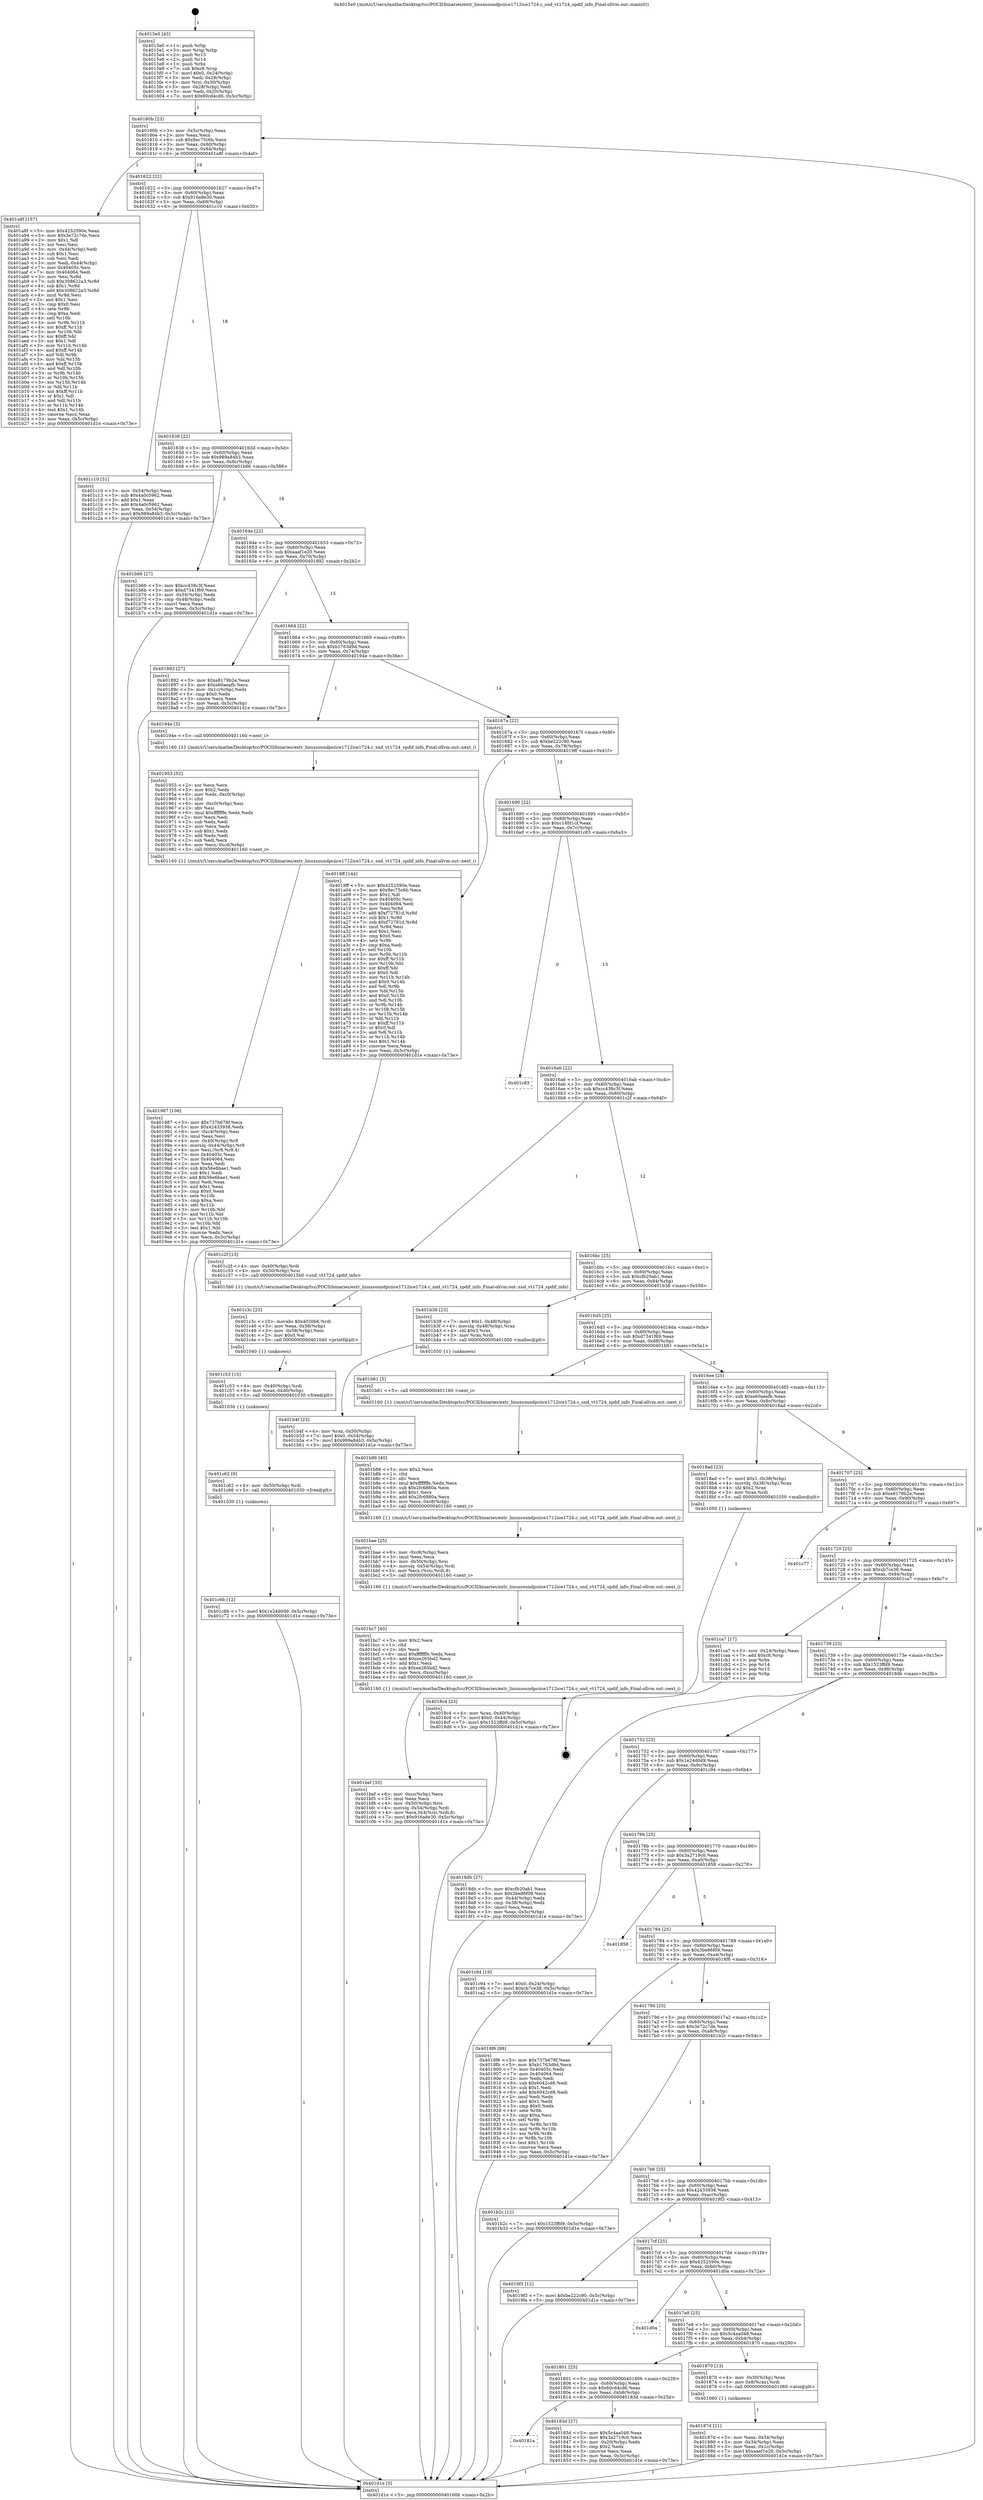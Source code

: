 digraph "0x4015e0" {
  label = "0x4015e0 (/mnt/c/Users/mathe/Desktop/tcc/POCII/binaries/extr_linuxsoundpciice1712ice1724.c_snd_vt1724_spdif_info_Final-ollvm.out::main(0))"
  labelloc = "t"
  node[shape=record]

  Entry [label="",width=0.3,height=0.3,shape=circle,fillcolor=black,style=filled]
  "0x40160b" [label="{
     0x40160b [23]\l
     | [instrs]\l
     &nbsp;&nbsp;0x40160b \<+3\>: mov -0x5c(%rbp),%eax\l
     &nbsp;&nbsp;0x40160e \<+2\>: mov %eax,%ecx\l
     &nbsp;&nbsp;0x401610 \<+6\>: sub $0x8ec75c6b,%ecx\l
     &nbsp;&nbsp;0x401616 \<+3\>: mov %eax,-0x60(%rbp)\l
     &nbsp;&nbsp;0x401619 \<+3\>: mov %ecx,-0x64(%rbp)\l
     &nbsp;&nbsp;0x40161c \<+6\>: je 0000000000401a8f \<main+0x4af\>\l
  }"]
  "0x401a8f" [label="{
     0x401a8f [157]\l
     | [instrs]\l
     &nbsp;&nbsp;0x401a8f \<+5\>: mov $0x4252590e,%eax\l
     &nbsp;&nbsp;0x401a94 \<+5\>: mov $0x3e72c7de,%ecx\l
     &nbsp;&nbsp;0x401a99 \<+2\>: mov $0x1,%dl\l
     &nbsp;&nbsp;0x401a9b \<+2\>: xor %esi,%esi\l
     &nbsp;&nbsp;0x401a9d \<+3\>: mov -0x44(%rbp),%edi\l
     &nbsp;&nbsp;0x401aa0 \<+3\>: sub $0x1,%esi\l
     &nbsp;&nbsp;0x401aa3 \<+2\>: sub %esi,%edi\l
     &nbsp;&nbsp;0x401aa5 \<+3\>: mov %edi,-0x44(%rbp)\l
     &nbsp;&nbsp;0x401aa8 \<+7\>: mov 0x40405c,%esi\l
     &nbsp;&nbsp;0x401aaf \<+7\>: mov 0x404064,%edi\l
     &nbsp;&nbsp;0x401ab6 \<+3\>: mov %esi,%r8d\l
     &nbsp;&nbsp;0x401ab9 \<+7\>: sub $0x308622a3,%r8d\l
     &nbsp;&nbsp;0x401ac0 \<+4\>: sub $0x1,%r8d\l
     &nbsp;&nbsp;0x401ac4 \<+7\>: add $0x308622a3,%r8d\l
     &nbsp;&nbsp;0x401acb \<+4\>: imul %r8d,%esi\l
     &nbsp;&nbsp;0x401acf \<+3\>: and $0x1,%esi\l
     &nbsp;&nbsp;0x401ad2 \<+3\>: cmp $0x0,%esi\l
     &nbsp;&nbsp;0x401ad5 \<+4\>: sete %r9b\l
     &nbsp;&nbsp;0x401ad9 \<+3\>: cmp $0xa,%edi\l
     &nbsp;&nbsp;0x401adc \<+4\>: setl %r10b\l
     &nbsp;&nbsp;0x401ae0 \<+3\>: mov %r9b,%r11b\l
     &nbsp;&nbsp;0x401ae3 \<+4\>: xor $0xff,%r11b\l
     &nbsp;&nbsp;0x401ae7 \<+3\>: mov %r10b,%bl\l
     &nbsp;&nbsp;0x401aea \<+3\>: xor $0xff,%bl\l
     &nbsp;&nbsp;0x401aed \<+3\>: xor $0x1,%dl\l
     &nbsp;&nbsp;0x401af0 \<+3\>: mov %r11b,%r14b\l
     &nbsp;&nbsp;0x401af3 \<+4\>: and $0xff,%r14b\l
     &nbsp;&nbsp;0x401af7 \<+3\>: and %dl,%r9b\l
     &nbsp;&nbsp;0x401afa \<+3\>: mov %bl,%r15b\l
     &nbsp;&nbsp;0x401afd \<+4\>: and $0xff,%r15b\l
     &nbsp;&nbsp;0x401b01 \<+3\>: and %dl,%r10b\l
     &nbsp;&nbsp;0x401b04 \<+3\>: or %r9b,%r14b\l
     &nbsp;&nbsp;0x401b07 \<+3\>: or %r10b,%r15b\l
     &nbsp;&nbsp;0x401b0a \<+3\>: xor %r15b,%r14b\l
     &nbsp;&nbsp;0x401b0d \<+3\>: or %bl,%r11b\l
     &nbsp;&nbsp;0x401b10 \<+4\>: xor $0xff,%r11b\l
     &nbsp;&nbsp;0x401b14 \<+3\>: or $0x1,%dl\l
     &nbsp;&nbsp;0x401b17 \<+3\>: and %dl,%r11b\l
     &nbsp;&nbsp;0x401b1a \<+3\>: or %r11b,%r14b\l
     &nbsp;&nbsp;0x401b1d \<+4\>: test $0x1,%r14b\l
     &nbsp;&nbsp;0x401b21 \<+3\>: cmovne %ecx,%eax\l
     &nbsp;&nbsp;0x401b24 \<+3\>: mov %eax,-0x5c(%rbp)\l
     &nbsp;&nbsp;0x401b27 \<+5\>: jmp 0000000000401d1e \<main+0x73e\>\l
  }"]
  "0x401622" [label="{
     0x401622 [22]\l
     | [instrs]\l
     &nbsp;&nbsp;0x401622 \<+5\>: jmp 0000000000401627 \<main+0x47\>\l
     &nbsp;&nbsp;0x401627 \<+3\>: mov -0x60(%rbp),%eax\l
     &nbsp;&nbsp;0x40162a \<+5\>: sub $0x916a8e30,%eax\l
     &nbsp;&nbsp;0x40162f \<+3\>: mov %eax,-0x68(%rbp)\l
     &nbsp;&nbsp;0x401632 \<+6\>: je 0000000000401c10 \<main+0x630\>\l
  }"]
  Exit [label="",width=0.3,height=0.3,shape=circle,fillcolor=black,style=filled,peripheries=2]
  "0x401c10" [label="{
     0x401c10 [31]\l
     | [instrs]\l
     &nbsp;&nbsp;0x401c10 \<+3\>: mov -0x54(%rbp),%eax\l
     &nbsp;&nbsp;0x401c13 \<+5\>: sub $0x4a0c5962,%eax\l
     &nbsp;&nbsp;0x401c18 \<+3\>: add $0x1,%eax\l
     &nbsp;&nbsp;0x401c1b \<+5\>: add $0x4a0c5962,%eax\l
     &nbsp;&nbsp;0x401c20 \<+3\>: mov %eax,-0x54(%rbp)\l
     &nbsp;&nbsp;0x401c23 \<+7\>: movl $0x989a84b3,-0x5c(%rbp)\l
     &nbsp;&nbsp;0x401c2a \<+5\>: jmp 0000000000401d1e \<main+0x73e\>\l
  }"]
  "0x401638" [label="{
     0x401638 [22]\l
     | [instrs]\l
     &nbsp;&nbsp;0x401638 \<+5\>: jmp 000000000040163d \<main+0x5d\>\l
     &nbsp;&nbsp;0x40163d \<+3\>: mov -0x60(%rbp),%eax\l
     &nbsp;&nbsp;0x401640 \<+5\>: sub $0x989a84b3,%eax\l
     &nbsp;&nbsp;0x401645 \<+3\>: mov %eax,-0x6c(%rbp)\l
     &nbsp;&nbsp;0x401648 \<+6\>: je 0000000000401b66 \<main+0x586\>\l
  }"]
  "0x401c6b" [label="{
     0x401c6b [12]\l
     | [instrs]\l
     &nbsp;&nbsp;0x401c6b \<+7\>: movl $0x1e24d0d9,-0x5c(%rbp)\l
     &nbsp;&nbsp;0x401c72 \<+5\>: jmp 0000000000401d1e \<main+0x73e\>\l
  }"]
  "0x401b66" [label="{
     0x401b66 [27]\l
     | [instrs]\l
     &nbsp;&nbsp;0x401b66 \<+5\>: mov $0xcc438c3f,%eax\l
     &nbsp;&nbsp;0x401b6b \<+5\>: mov $0xd7341f69,%ecx\l
     &nbsp;&nbsp;0x401b70 \<+3\>: mov -0x54(%rbp),%edx\l
     &nbsp;&nbsp;0x401b73 \<+3\>: cmp -0x48(%rbp),%edx\l
     &nbsp;&nbsp;0x401b76 \<+3\>: cmovl %ecx,%eax\l
     &nbsp;&nbsp;0x401b79 \<+3\>: mov %eax,-0x5c(%rbp)\l
     &nbsp;&nbsp;0x401b7c \<+5\>: jmp 0000000000401d1e \<main+0x73e\>\l
  }"]
  "0x40164e" [label="{
     0x40164e [22]\l
     | [instrs]\l
     &nbsp;&nbsp;0x40164e \<+5\>: jmp 0000000000401653 \<main+0x73\>\l
     &nbsp;&nbsp;0x401653 \<+3\>: mov -0x60(%rbp),%eax\l
     &nbsp;&nbsp;0x401656 \<+5\>: sub $0xaaaf1e20,%eax\l
     &nbsp;&nbsp;0x40165b \<+3\>: mov %eax,-0x70(%rbp)\l
     &nbsp;&nbsp;0x40165e \<+6\>: je 0000000000401892 \<main+0x2b2\>\l
  }"]
  "0x401c62" [label="{
     0x401c62 [9]\l
     | [instrs]\l
     &nbsp;&nbsp;0x401c62 \<+4\>: mov -0x50(%rbp),%rdi\l
     &nbsp;&nbsp;0x401c66 \<+5\>: call 0000000000401030 \<free@plt\>\l
     | [calls]\l
     &nbsp;&nbsp;0x401030 \{1\} (unknown)\l
  }"]
  "0x401892" [label="{
     0x401892 [27]\l
     | [instrs]\l
     &nbsp;&nbsp;0x401892 \<+5\>: mov $0xe8179b2e,%eax\l
     &nbsp;&nbsp;0x401897 \<+5\>: mov $0xe60aeafb,%ecx\l
     &nbsp;&nbsp;0x40189c \<+3\>: mov -0x1c(%rbp),%edx\l
     &nbsp;&nbsp;0x40189f \<+3\>: cmp $0x0,%edx\l
     &nbsp;&nbsp;0x4018a2 \<+3\>: cmove %ecx,%eax\l
     &nbsp;&nbsp;0x4018a5 \<+3\>: mov %eax,-0x5c(%rbp)\l
     &nbsp;&nbsp;0x4018a8 \<+5\>: jmp 0000000000401d1e \<main+0x73e\>\l
  }"]
  "0x401664" [label="{
     0x401664 [22]\l
     | [instrs]\l
     &nbsp;&nbsp;0x401664 \<+5\>: jmp 0000000000401669 \<main+0x89\>\l
     &nbsp;&nbsp;0x401669 \<+3\>: mov -0x60(%rbp),%eax\l
     &nbsp;&nbsp;0x40166c \<+5\>: sub $0xb1763d9d,%eax\l
     &nbsp;&nbsp;0x401671 \<+3\>: mov %eax,-0x74(%rbp)\l
     &nbsp;&nbsp;0x401674 \<+6\>: je 000000000040194e \<main+0x36e\>\l
  }"]
  "0x401c53" [label="{
     0x401c53 [15]\l
     | [instrs]\l
     &nbsp;&nbsp;0x401c53 \<+4\>: mov -0x40(%rbp),%rdi\l
     &nbsp;&nbsp;0x401c57 \<+6\>: mov %eax,-0xd0(%rbp)\l
     &nbsp;&nbsp;0x401c5d \<+5\>: call 0000000000401030 \<free@plt\>\l
     | [calls]\l
     &nbsp;&nbsp;0x401030 \{1\} (unknown)\l
  }"]
  "0x40194e" [label="{
     0x40194e [5]\l
     | [instrs]\l
     &nbsp;&nbsp;0x40194e \<+5\>: call 0000000000401160 \<next_i\>\l
     | [calls]\l
     &nbsp;&nbsp;0x401160 \{1\} (/mnt/c/Users/mathe/Desktop/tcc/POCII/binaries/extr_linuxsoundpciice1712ice1724.c_snd_vt1724_spdif_info_Final-ollvm.out::next_i)\l
  }"]
  "0x40167a" [label="{
     0x40167a [22]\l
     | [instrs]\l
     &nbsp;&nbsp;0x40167a \<+5\>: jmp 000000000040167f \<main+0x9f\>\l
     &nbsp;&nbsp;0x40167f \<+3\>: mov -0x60(%rbp),%eax\l
     &nbsp;&nbsp;0x401682 \<+5\>: sub $0xbe222c90,%eax\l
     &nbsp;&nbsp;0x401687 \<+3\>: mov %eax,-0x78(%rbp)\l
     &nbsp;&nbsp;0x40168a \<+6\>: je 00000000004019ff \<main+0x41f\>\l
  }"]
  "0x401c3c" [label="{
     0x401c3c [23]\l
     | [instrs]\l
     &nbsp;&nbsp;0x401c3c \<+10\>: movabs $0x4020b6,%rdi\l
     &nbsp;&nbsp;0x401c46 \<+3\>: mov %eax,-0x58(%rbp)\l
     &nbsp;&nbsp;0x401c49 \<+3\>: mov -0x58(%rbp),%esi\l
     &nbsp;&nbsp;0x401c4c \<+2\>: mov $0x0,%al\l
     &nbsp;&nbsp;0x401c4e \<+5\>: call 0000000000401040 \<printf@plt\>\l
     | [calls]\l
     &nbsp;&nbsp;0x401040 \{1\} (unknown)\l
  }"]
  "0x4019ff" [label="{
     0x4019ff [144]\l
     | [instrs]\l
     &nbsp;&nbsp;0x4019ff \<+5\>: mov $0x4252590e,%eax\l
     &nbsp;&nbsp;0x401a04 \<+5\>: mov $0x8ec75c6b,%ecx\l
     &nbsp;&nbsp;0x401a09 \<+2\>: mov $0x1,%dl\l
     &nbsp;&nbsp;0x401a0b \<+7\>: mov 0x40405c,%esi\l
     &nbsp;&nbsp;0x401a12 \<+7\>: mov 0x404064,%edi\l
     &nbsp;&nbsp;0x401a19 \<+3\>: mov %esi,%r8d\l
     &nbsp;&nbsp;0x401a1c \<+7\>: add $0xf72781d,%r8d\l
     &nbsp;&nbsp;0x401a23 \<+4\>: sub $0x1,%r8d\l
     &nbsp;&nbsp;0x401a27 \<+7\>: sub $0xf72781d,%r8d\l
     &nbsp;&nbsp;0x401a2e \<+4\>: imul %r8d,%esi\l
     &nbsp;&nbsp;0x401a32 \<+3\>: and $0x1,%esi\l
     &nbsp;&nbsp;0x401a35 \<+3\>: cmp $0x0,%esi\l
     &nbsp;&nbsp;0x401a38 \<+4\>: sete %r9b\l
     &nbsp;&nbsp;0x401a3c \<+3\>: cmp $0xa,%edi\l
     &nbsp;&nbsp;0x401a3f \<+4\>: setl %r10b\l
     &nbsp;&nbsp;0x401a43 \<+3\>: mov %r9b,%r11b\l
     &nbsp;&nbsp;0x401a46 \<+4\>: xor $0xff,%r11b\l
     &nbsp;&nbsp;0x401a4a \<+3\>: mov %r10b,%bl\l
     &nbsp;&nbsp;0x401a4d \<+3\>: xor $0xff,%bl\l
     &nbsp;&nbsp;0x401a50 \<+3\>: xor $0x0,%dl\l
     &nbsp;&nbsp;0x401a53 \<+3\>: mov %r11b,%r14b\l
     &nbsp;&nbsp;0x401a56 \<+4\>: and $0x0,%r14b\l
     &nbsp;&nbsp;0x401a5a \<+3\>: and %dl,%r9b\l
     &nbsp;&nbsp;0x401a5d \<+3\>: mov %bl,%r15b\l
     &nbsp;&nbsp;0x401a60 \<+4\>: and $0x0,%r15b\l
     &nbsp;&nbsp;0x401a64 \<+3\>: and %dl,%r10b\l
     &nbsp;&nbsp;0x401a67 \<+3\>: or %r9b,%r14b\l
     &nbsp;&nbsp;0x401a6a \<+3\>: or %r10b,%r15b\l
     &nbsp;&nbsp;0x401a6d \<+3\>: xor %r15b,%r14b\l
     &nbsp;&nbsp;0x401a70 \<+3\>: or %bl,%r11b\l
     &nbsp;&nbsp;0x401a73 \<+4\>: xor $0xff,%r11b\l
     &nbsp;&nbsp;0x401a77 \<+3\>: or $0x0,%dl\l
     &nbsp;&nbsp;0x401a7a \<+3\>: and %dl,%r11b\l
     &nbsp;&nbsp;0x401a7d \<+3\>: or %r11b,%r14b\l
     &nbsp;&nbsp;0x401a80 \<+4\>: test $0x1,%r14b\l
     &nbsp;&nbsp;0x401a84 \<+3\>: cmovne %ecx,%eax\l
     &nbsp;&nbsp;0x401a87 \<+3\>: mov %eax,-0x5c(%rbp)\l
     &nbsp;&nbsp;0x401a8a \<+5\>: jmp 0000000000401d1e \<main+0x73e\>\l
  }"]
  "0x401690" [label="{
     0x401690 [22]\l
     | [instrs]\l
     &nbsp;&nbsp;0x401690 \<+5\>: jmp 0000000000401695 \<main+0xb5\>\l
     &nbsp;&nbsp;0x401695 \<+3\>: mov -0x60(%rbp),%eax\l
     &nbsp;&nbsp;0x401698 \<+5\>: sub $0xc18fd1cf,%eax\l
     &nbsp;&nbsp;0x40169d \<+3\>: mov %eax,-0x7c(%rbp)\l
     &nbsp;&nbsp;0x4016a0 \<+6\>: je 0000000000401c83 \<main+0x6a3\>\l
  }"]
  "0x401bef" [label="{
     0x401bef [33]\l
     | [instrs]\l
     &nbsp;&nbsp;0x401bef \<+6\>: mov -0xcc(%rbp),%ecx\l
     &nbsp;&nbsp;0x401bf5 \<+3\>: imul %eax,%ecx\l
     &nbsp;&nbsp;0x401bf8 \<+4\>: mov -0x50(%rbp),%rsi\l
     &nbsp;&nbsp;0x401bfc \<+4\>: movslq -0x54(%rbp),%rdi\l
     &nbsp;&nbsp;0x401c00 \<+4\>: mov %ecx,0x4(%rsi,%rdi,8)\l
     &nbsp;&nbsp;0x401c04 \<+7\>: movl $0x916a8e30,-0x5c(%rbp)\l
     &nbsp;&nbsp;0x401c0b \<+5\>: jmp 0000000000401d1e \<main+0x73e\>\l
  }"]
  "0x401c83" [label="{
     0x401c83\l
  }", style=dashed]
  "0x4016a6" [label="{
     0x4016a6 [22]\l
     | [instrs]\l
     &nbsp;&nbsp;0x4016a6 \<+5\>: jmp 00000000004016ab \<main+0xcb\>\l
     &nbsp;&nbsp;0x4016ab \<+3\>: mov -0x60(%rbp),%eax\l
     &nbsp;&nbsp;0x4016ae \<+5\>: sub $0xcc438c3f,%eax\l
     &nbsp;&nbsp;0x4016b3 \<+3\>: mov %eax,-0x80(%rbp)\l
     &nbsp;&nbsp;0x4016b6 \<+6\>: je 0000000000401c2f \<main+0x64f\>\l
  }"]
  "0x401bc7" [label="{
     0x401bc7 [40]\l
     | [instrs]\l
     &nbsp;&nbsp;0x401bc7 \<+5\>: mov $0x2,%ecx\l
     &nbsp;&nbsp;0x401bcc \<+1\>: cltd\l
     &nbsp;&nbsp;0x401bcd \<+2\>: idiv %ecx\l
     &nbsp;&nbsp;0x401bcf \<+6\>: imul $0xfffffffe,%edx,%ecx\l
     &nbsp;&nbsp;0x401bd5 \<+6\>: add $0xee265bd2,%ecx\l
     &nbsp;&nbsp;0x401bdb \<+3\>: add $0x1,%ecx\l
     &nbsp;&nbsp;0x401bde \<+6\>: sub $0xee265bd2,%ecx\l
     &nbsp;&nbsp;0x401be4 \<+6\>: mov %ecx,-0xcc(%rbp)\l
     &nbsp;&nbsp;0x401bea \<+5\>: call 0000000000401160 \<next_i\>\l
     | [calls]\l
     &nbsp;&nbsp;0x401160 \{1\} (/mnt/c/Users/mathe/Desktop/tcc/POCII/binaries/extr_linuxsoundpciice1712ice1724.c_snd_vt1724_spdif_info_Final-ollvm.out::next_i)\l
  }"]
  "0x401c2f" [label="{
     0x401c2f [13]\l
     | [instrs]\l
     &nbsp;&nbsp;0x401c2f \<+4\>: mov -0x40(%rbp),%rdi\l
     &nbsp;&nbsp;0x401c33 \<+4\>: mov -0x50(%rbp),%rsi\l
     &nbsp;&nbsp;0x401c37 \<+5\>: call 00000000004015b0 \<snd_vt1724_spdif_info\>\l
     | [calls]\l
     &nbsp;&nbsp;0x4015b0 \{1\} (/mnt/c/Users/mathe/Desktop/tcc/POCII/binaries/extr_linuxsoundpciice1712ice1724.c_snd_vt1724_spdif_info_Final-ollvm.out::snd_vt1724_spdif_info)\l
  }"]
  "0x4016bc" [label="{
     0x4016bc [25]\l
     | [instrs]\l
     &nbsp;&nbsp;0x4016bc \<+5\>: jmp 00000000004016c1 \<main+0xe1\>\l
     &nbsp;&nbsp;0x4016c1 \<+3\>: mov -0x60(%rbp),%eax\l
     &nbsp;&nbsp;0x4016c4 \<+5\>: sub $0xcfb20ab1,%eax\l
     &nbsp;&nbsp;0x4016c9 \<+6\>: mov %eax,-0x84(%rbp)\l
     &nbsp;&nbsp;0x4016cf \<+6\>: je 0000000000401b38 \<main+0x558\>\l
  }"]
  "0x401bae" [label="{
     0x401bae [25]\l
     | [instrs]\l
     &nbsp;&nbsp;0x401bae \<+6\>: mov -0xc8(%rbp),%ecx\l
     &nbsp;&nbsp;0x401bb4 \<+3\>: imul %eax,%ecx\l
     &nbsp;&nbsp;0x401bb7 \<+4\>: mov -0x50(%rbp),%rsi\l
     &nbsp;&nbsp;0x401bbb \<+4\>: movslq -0x54(%rbp),%rdi\l
     &nbsp;&nbsp;0x401bbf \<+3\>: mov %ecx,(%rsi,%rdi,8)\l
     &nbsp;&nbsp;0x401bc2 \<+5\>: call 0000000000401160 \<next_i\>\l
     | [calls]\l
     &nbsp;&nbsp;0x401160 \{1\} (/mnt/c/Users/mathe/Desktop/tcc/POCII/binaries/extr_linuxsoundpciice1712ice1724.c_snd_vt1724_spdif_info_Final-ollvm.out::next_i)\l
  }"]
  "0x401b38" [label="{
     0x401b38 [23]\l
     | [instrs]\l
     &nbsp;&nbsp;0x401b38 \<+7\>: movl $0x1,-0x48(%rbp)\l
     &nbsp;&nbsp;0x401b3f \<+4\>: movslq -0x48(%rbp),%rax\l
     &nbsp;&nbsp;0x401b43 \<+4\>: shl $0x3,%rax\l
     &nbsp;&nbsp;0x401b47 \<+3\>: mov %rax,%rdi\l
     &nbsp;&nbsp;0x401b4a \<+5\>: call 0000000000401050 \<malloc@plt\>\l
     | [calls]\l
     &nbsp;&nbsp;0x401050 \{1\} (unknown)\l
  }"]
  "0x4016d5" [label="{
     0x4016d5 [25]\l
     | [instrs]\l
     &nbsp;&nbsp;0x4016d5 \<+5\>: jmp 00000000004016da \<main+0xfa\>\l
     &nbsp;&nbsp;0x4016da \<+3\>: mov -0x60(%rbp),%eax\l
     &nbsp;&nbsp;0x4016dd \<+5\>: sub $0xd7341f69,%eax\l
     &nbsp;&nbsp;0x4016e2 \<+6\>: mov %eax,-0x88(%rbp)\l
     &nbsp;&nbsp;0x4016e8 \<+6\>: je 0000000000401b81 \<main+0x5a1\>\l
  }"]
  "0x401b86" [label="{
     0x401b86 [40]\l
     | [instrs]\l
     &nbsp;&nbsp;0x401b86 \<+5\>: mov $0x2,%ecx\l
     &nbsp;&nbsp;0x401b8b \<+1\>: cltd\l
     &nbsp;&nbsp;0x401b8c \<+2\>: idiv %ecx\l
     &nbsp;&nbsp;0x401b8e \<+6\>: imul $0xfffffffe,%edx,%ecx\l
     &nbsp;&nbsp;0x401b94 \<+6\>: sub $0x2fc6880a,%ecx\l
     &nbsp;&nbsp;0x401b9a \<+3\>: add $0x1,%ecx\l
     &nbsp;&nbsp;0x401b9d \<+6\>: add $0x2fc6880a,%ecx\l
     &nbsp;&nbsp;0x401ba3 \<+6\>: mov %ecx,-0xc8(%rbp)\l
     &nbsp;&nbsp;0x401ba9 \<+5\>: call 0000000000401160 \<next_i\>\l
     | [calls]\l
     &nbsp;&nbsp;0x401160 \{1\} (/mnt/c/Users/mathe/Desktop/tcc/POCII/binaries/extr_linuxsoundpciice1712ice1724.c_snd_vt1724_spdif_info_Final-ollvm.out::next_i)\l
  }"]
  "0x401b81" [label="{
     0x401b81 [5]\l
     | [instrs]\l
     &nbsp;&nbsp;0x401b81 \<+5\>: call 0000000000401160 \<next_i\>\l
     | [calls]\l
     &nbsp;&nbsp;0x401160 \{1\} (/mnt/c/Users/mathe/Desktop/tcc/POCII/binaries/extr_linuxsoundpciice1712ice1724.c_snd_vt1724_spdif_info_Final-ollvm.out::next_i)\l
  }"]
  "0x4016ee" [label="{
     0x4016ee [25]\l
     | [instrs]\l
     &nbsp;&nbsp;0x4016ee \<+5\>: jmp 00000000004016f3 \<main+0x113\>\l
     &nbsp;&nbsp;0x4016f3 \<+3\>: mov -0x60(%rbp),%eax\l
     &nbsp;&nbsp;0x4016f6 \<+5\>: sub $0xe60aeafb,%eax\l
     &nbsp;&nbsp;0x4016fb \<+6\>: mov %eax,-0x8c(%rbp)\l
     &nbsp;&nbsp;0x401701 \<+6\>: je 00000000004018ad \<main+0x2cd\>\l
  }"]
  "0x401b4f" [label="{
     0x401b4f [23]\l
     | [instrs]\l
     &nbsp;&nbsp;0x401b4f \<+4\>: mov %rax,-0x50(%rbp)\l
     &nbsp;&nbsp;0x401b53 \<+7\>: movl $0x0,-0x54(%rbp)\l
     &nbsp;&nbsp;0x401b5a \<+7\>: movl $0x989a84b3,-0x5c(%rbp)\l
     &nbsp;&nbsp;0x401b61 \<+5\>: jmp 0000000000401d1e \<main+0x73e\>\l
  }"]
  "0x4018ad" [label="{
     0x4018ad [23]\l
     | [instrs]\l
     &nbsp;&nbsp;0x4018ad \<+7\>: movl $0x1,-0x38(%rbp)\l
     &nbsp;&nbsp;0x4018b4 \<+4\>: movslq -0x38(%rbp),%rax\l
     &nbsp;&nbsp;0x4018b8 \<+4\>: shl $0x2,%rax\l
     &nbsp;&nbsp;0x4018bc \<+3\>: mov %rax,%rdi\l
     &nbsp;&nbsp;0x4018bf \<+5\>: call 0000000000401050 \<malloc@plt\>\l
     | [calls]\l
     &nbsp;&nbsp;0x401050 \{1\} (unknown)\l
  }"]
  "0x401707" [label="{
     0x401707 [25]\l
     | [instrs]\l
     &nbsp;&nbsp;0x401707 \<+5\>: jmp 000000000040170c \<main+0x12c\>\l
     &nbsp;&nbsp;0x40170c \<+3\>: mov -0x60(%rbp),%eax\l
     &nbsp;&nbsp;0x40170f \<+5\>: sub $0xe8179b2e,%eax\l
     &nbsp;&nbsp;0x401714 \<+6\>: mov %eax,-0x90(%rbp)\l
     &nbsp;&nbsp;0x40171a \<+6\>: je 0000000000401c77 \<main+0x697\>\l
  }"]
  "0x401987" [label="{
     0x401987 [108]\l
     | [instrs]\l
     &nbsp;&nbsp;0x401987 \<+5\>: mov $0x737b678f,%ecx\l
     &nbsp;&nbsp;0x40198c \<+5\>: mov $0x42433938,%edx\l
     &nbsp;&nbsp;0x401991 \<+6\>: mov -0xc4(%rbp),%esi\l
     &nbsp;&nbsp;0x401997 \<+3\>: imul %eax,%esi\l
     &nbsp;&nbsp;0x40199a \<+4\>: mov -0x40(%rbp),%r8\l
     &nbsp;&nbsp;0x40199e \<+4\>: movslq -0x44(%rbp),%r9\l
     &nbsp;&nbsp;0x4019a2 \<+4\>: mov %esi,(%r8,%r9,4)\l
     &nbsp;&nbsp;0x4019a6 \<+7\>: mov 0x40405c,%eax\l
     &nbsp;&nbsp;0x4019ad \<+7\>: mov 0x404064,%esi\l
     &nbsp;&nbsp;0x4019b4 \<+2\>: mov %eax,%edi\l
     &nbsp;&nbsp;0x4019b6 \<+6\>: sub $0x56e6bae1,%edi\l
     &nbsp;&nbsp;0x4019bc \<+3\>: sub $0x1,%edi\l
     &nbsp;&nbsp;0x4019bf \<+6\>: add $0x56e6bae1,%edi\l
     &nbsp;&nbsp;0x4019c5 \<+3\>: imul %edi,%eax\l
     &nbsp;&nbsp;0x4019c8 \<+3\>: and $0x1,%eax\l
     &nbsp;&nbsp;0x4019cb \<+3\>: cmp $0x0,%eax\l
     &nbsp;&nbsp;0x4019ce \<+4\>: sete %r10b\l
     &nbsp;&nbsp;0x4019d2 \<+3\>: cmp $0xa,%esi\l
     &nbsp;&nbsp;0x4019d5 \<+4\>: setl %r11b\l
     &nbsp;&nbsp;0x4019d9 \<+3\>: mov %r10b,%bl\l
     &nbsp;&nbsp;0x4019dc \<+3\>: and %r11b,%bl\l
     &nbsp;&nbsp;0x4019df \<+3\>: xor %r11b,%r10b\l
     &nbsp;&nbsp;0x4019e2 \<+3\>: or %r10b,%bl\l
     &nbsp;&nbsp;0x4019e5 \<+3\>: test $0x1,%bl\l
     &nbsp;&nbsp;0x4019e8 \<+3\>: cmovne %edx,%ecx\l
     &nbsp;&nbsp;0x4019eb \<+3\>: mov %ecx,-0x5c(%rbp)\l
     &nbsp;&nbsp;0x4019ee \<+5\>: jmp 0000000000401d1e \<main+0x73e\>\l
  }"]
  "0x401c77" [label="{
     0x401c77\l
  }", style=dashed]
  "0x401720" [label="{
     0x401720 [25]\l
     | [instrs]\l
     &nbsp;&nbsp;0x401720 \<+5\>: jmp 0000000000401725 \<main+0x145\>\l
     &nbsp;&nbsp;0x401725 \<+3\>: mov -0x60(%rbp),%eax\l
     &nbsp;&nbsp;0x401728 \<+5\>: sub $0xcb7ce38,%eax\l
     &nbsp;&nbsp;0x40172d \<+6\>: mov %eax,-0x94(%rbp)\l
     &nbsp;&nbsp;0x401733 \<+6\>: je 0000000000401ca7 \<main+0x6c7\>\l
  }"]
  "0x401953" [label="{
     0x401953 [52]\l
     | [instrs]\l
     &nbsp;&nbsp;0x401953 \<+2\>: xor %ecx,%ecx\l
     &nbsp;&nbsp;0x401955 \<+5\>: mov $0x2,%edx\l
     &nbsp;&nbsp;0x40195a \<+6\>: mov %edx,-0xc0(%rbp)\l
     &nbsp;&nbsp;0x401960 \<+1\>: cltd\l
     &nbsp;&nbsp;0x401961 \<+6\>: mov -0xc0(%rbp),%esi\l
     &nbsp;&nbsp;0x401967 \<+2\>: idiv %esi\l
     &nbsp;&nbsp;0x401969 \<+6\>: imul $0xfffffffe,%edx,%edx\l
     &nbsp;&nbsp;0x40196f \<+2\>: mov %ecx,%edi\l
     &nbsp;&nbsp;0x401971 \<+2\>: sub %edx,%edi\l
     &nbsp;&nbsp;0x401973 \<+2\>: mov %ecx,%edx\l
     &nbsp;&nbsp;0x401975 \<+3\>: sub $0x1,%edx\l
     &nbsp;&nbsp;0x401978 \<+2\>: add %edx,%edi\l
     &nbsp;&nbsp;0x40197a \<+2\>: sub %edi,%ecx\l
     &nbsp;&nbsp;0x40197c \<+6\>: mov %ecx,-0xc4(%rbp)\l
     &nbsp;&nbsp;0x401982 \<+5\>: call 0000000000401160 \<next_i\>\l
     | [calls]\l
     &nbsp;&nbsp;0x401160 \{1\} (/mnt/c/Users/mathe/Desktop/tcc/POCII/binaries/extr_linuxsoundpciice1712ice1724.c_snd_vt1724_spdif_info_Final-ollvm.out::next_i)\l
  }"]
  "0x401ca7" [label="{
     0x401ca7 [17]\l
     | [instrs]\l
     &nbsp;&nbsp;0x401ca7 \<+3\>: mov -0x24(%rbp),%eax\l
     &nbsp;&nbsp;0x401caa \<+7\>: add $0xc8,%rsp\l
     &nbsp;&nbsp;0x401cb1 \<+1\>: pop %rbx\l
     &nbsp;&nbsp;0x401cb2 \<+2\>: pop %r14\l
     &nbsp;&nbsp;0x401cb4 \<+2\>: pop %r15\l
     &nbsp;&nbsp;0x401cb6 \<+1\>: pop %rbp\l
     &nbsp;&nbsp;0x401cb7 \<+1\>: ret\l
  }"]
  "0x401739" [label="{
     0x401739 [25]\l
     | [instrs]\l
     &nbsp;&nbsp;0x401739 \<+5\>: jmp 000000000040173e \<main+0x15e\>\l
     &nbsp;&nbsp;0x40173e \<+3\>: mov -0x60(%rbp),%eax\l
     &nbsp;&nbsp;0x401741 \<+5\>: sub $0x1523ffd9,%eax\l
     &nbsp;&nbsp;0x401746 \<+6\>: mov %eax,-0x98(%rbp)\l
     &nbsp;&nbsp;0x40174c \<+6\>: je 00000000004018db \<main+0x2fb\>\l
  }"]
  "0x4018c4" [label="{
     0x4018c4 [23]\l
     | [instrs]\l
     &nbsp;&nbsp;0x4018c4 \<+4\>: mov %rax,-0x40(%rbp)\l
     &nbsp;&nbsp;0x4018c8 \<+7\>: movl $0x0,-0x44(%rbp)\l
     &nbsp;&nbsp;0x4018cf \<+7\>: movl $0x1523ffd9,-0x5c(%rbp)\l
     &nbsp;&nbsp;0x4018d6 \<+5\>: jmp 0000000000401d1e \<main+0x73e\>\l
  }"]
  "0x4018db" [label="{
     0x4018db [27]\l
     | [instrs]\l
     &nbsp;&nbsp;0x4018db \<+5\>: mov $0xcfb20ab1,%eax\l
     &nbsp;&nbsp;0x4018e0 \<+5\>: mov $0x3be86f09,%ecx\l
     &nbsp;&nbsp;0x4018e5 \<+3\>: mov -0x44(%rbp),%edx\l
     &nbsp;&nbsp;0x4018e8 \<+3\>: cmp -0x38(%rbp),%edx\l
     &nbsp;&nbsp;0x4018eb \<+3\>: cmovl %ecx,%eax\l
     &nbsp;&nbsp;0x4018ee \<+3\>: mov %eax,-0x5c(%rbp)\l
     &nbsp;&nbsp;0x4018f1 \<+5\>: jmp 0000000000401d1e \<main+0x73e\>\l
  }"]
  "0x401752" [label="{
     0x401752 [25]\l
     | [instrs]\l
     &nbsp;&nbsp;0x401752 \<+5\>: jmp 0000000000401757 \<main+0x177\>\l
     &nbsp;&nbsp;0x401757 \<+3\>: mov -0x60(%rbp),%eax\l
     &nbsp;&nbsp;0x40175a \<+5\>: sub $0x1e24d0d9,%eax\l
     &nbsp;&nbsp;0x40175f \<+6\>: mov %eax,-0x9c(%rbp)\l
     &nbsp;&nbsp;0x401765 \<+6\>: je 0000000000401c94 \<main+0x6b4\>\l
  }"]
  "0x40187d" [label="{
     0x40187d [21]\l
     | [instrs]\l
     &nbsp;&nbsp;0x40187d \<+3\>: mov %eax,-0x34(%rbp)\l
     &nbsp;&nbsp;0x401880 \<+3\>: mov -0x34(%rbp),%eax\l
     &nbsp;&nbsp;0x401883 \<+3\>: mov %eax,-0x1c(%rbp)\l
     &nbsp;&nbsp;0x401886 \<+7\>: movl $0xaaaf1e20,-0x5c(%rbp)\l
     &nbsp;&nbsp;0x40188d \<+5\>: jmp 0000000000401d1e \<main+0x73e\>\l
  }"]
  "0x401c94" [label="{
     0x401c94 [19]\l
     | [instrs]\l
     &nbsp;&nbsp;0x401c94 \<+7\>: movl $0x0,-0x24(%rbp)\l
     &nbsp;&nbsp;0x401c9b \<+7\>: movl $0xcb7ce38,-0x5c(%rbp)\l
     &nbsp;&nbsp;0x401ca2 \<+5\>: jmp 0000000000401d1e \<main+0x73e\>\l
  }"]
  "0x40176b" [label="{
     0x40176b [25]\l
     | [instrs]\l
     &nbsp;&nbsp;0x40176b \<+5\>: jmp 0000000000401770 \<main+0x190\>\l
     &nbsp;&nbsp;0x401770 \<+3\>: mov -0x60(%rbp),%eax\l
     &nbsp;&nbsp;0x401773 \<+5\>: sub $0x3a2719c0,%eax\l
     &nbsp;&nbsp;0x401778 \<+6\>: mov %eax,-0xa0(%rbp)\l
     &nbsp;&nbsp;0x40177e \<+6\>: je 0000000000401858 \<main+0x278\>\l
  }"]
  "0x4015e0" [label="{
     0x4015e0 [43]\l
     | [instrs]\l
     &nbsp;&nbsp;0x4015e0 \<+1\>: push %rbp\l
     &nbsp;&nbsp;0x4015e1 \<+3\>: mov %rsp,%rbp\l
     &nbsp;&nbsp;0x4015e4 \<+2\>: push %r15\l
     &nbsp;&nbsp;0x4015e6 \<+2\>: push %r14\l
     &nbsp;&nbsp;0x4015e8 \<+1\>: push %rbx\l
     &nbsp;&nbsp;0x4015e9 \<+7\>: sub $0xc8,%rsp\l
     &nbsp;&nbsp;0x4015f0 \<+7\>: movl $0x0,-0x24(%rbp)\l
     &nbsp;&nbsp;0x4015f7 \<+3\>: mov %edi,-0x28(%rbp)\l
     &nbsp;&nbsp;0x4015fa \<+4\>: mov %rsi,-0x30(%rbp)\l
     &nbsp;&nbsp;0x4015fe \<+3\>: mov -0x28(%rbp),%edi\l
     &nbsp;&nbsp;0x401601 \<+3\>: mov %edi,-0x20(%rbp)\l
     &nbsp;&nbsp;0x401604 \<+7\>: movl $0x60cd4cd6,-0x5c(%rbp)\l
  }"]
  "0x401858" [label="{
     0x401858\l
  }", style=dashed]
  "0x401784" [label="{
     0x401784 [25]\l
     | [instrs]\l
     &nbsp;&nbsp;0x401784 \<+5\>: jmp 0000000000401789 \<main+0x1a9\>\l
     &nbsp;&nbsp;0x401789 \<+3\>: mov -0x60(%rbp),%eax\l
     &nbsp;&nbsp;0x40178c \<+5\>: sub $0x3be86f09,%eax\l
     &nbsp;&nbsp;0x401791 \<+6\>: mov %eax,-0xa4(%rbp)\l
     &nbsp;&nbsp;0x401797 \<+6\>: je 00000000004018f6 \<main+0x316\>\l
  }"]
  "0x401d1e" [label="{
     0x401d1e [5]\l
     | [instrs]\l
     &nbsp;&nbsp;0x401d1e \<+5\>: jmp 000000000040160b \<main+0x2b\>\l
  }"]
  "0x4018f6" [label="{
     0x4018f6 [88]\l
     | [instrs]\l
     &nbsp;&nbsp;0x4018f6 \<+5\>: mov $0x737b678f,%eax\l
     &nbsp;&nbsp;0x4018fb \<+5\>: mov $0xb1763d9d,%ecx\l
     &nbsp;&nbsp;0x401900 \<+7\>: mov 0x40405c,%edx\l
     &nbsp;&nbsp;0x401907 \<+7\>: mov 0x404064,%esi\l
     &nbsp;&nbsp;0x40190e \<+2\>: mov %edx,%edi\l
     &nbsp;&nbsp;0x401910 \<+6\>: sub $0x6042cd8,%edi\l
     &nbsp;&nbsp;0x401916 \<+3\>: sub $0x1,%edi\l
     &nbsp;&nbsp;0x401919 \<+6\>: add $0x6042cd8,%edi\l
     &nbsp;&nbsp;0x40191f \<+3\>: imul %edi,%edx\l
     &nbsp;&nbsp;0x401922 \<+3\>: and $0x1,%edx\l
     &nbsp;&nbsp;0x401925 \<+3\>: cmp $0x0,%edx\l
     &nbsp;&nbsp;0x401928 \<+4\>: sete %r8b\l
     &nbsp;&nbsp;0x40192c \<+3\>: cmp $0xa,%esi\l
     &nbsp;&nbsp;0x40192f \<+4\>: setl %r9b\l
     &nbsp;&nbsp;0x401933 \<+3\>: mov %r8b,%r10b\l
     &nbsp;&nbsp;0x401936 \<+3\>: and %r9b,%r10b\l
     &nbsp;&nbsp;0x401939 \<+3\>: xor %r9b,%r8b\l
     &nbsp;&nbsp;0x40193c \<+3\>: or %r8b,%r10b\l
     &nbsp;&nbsp;0x40193f \<+4\>: test $0x1,%r10b\l
     &nbsp;&nbsp;0x401943 \<+3\>: cmovne %ecx,%eax\l
     &nbsp;&nbsp;0x401946 \<+3\>: mov %eax,-0x5c(%rbp)\l
     &nbsp;&nbsp;0x401949 \<+5\>: jmp 0000000000401d1e \<main+0x73e\>\l
  }"]
  "0x40179d" [label="{
     0x40179d [25]\l
     | [instrs]\l
     &nbsp;&nbsp;0x40179d \<+5\>: jmp 00000000004017a2 \<main+0x1c2\>\l
     &nbsp;&nbsp;0x4017a2 \<+3\>: mov -0x60(%rbp),%eax\l
     &nbsp;&nbsp;0x4017a5 \<+5\>: sub $0x3e72c7de,%eax\l
     &nbsp;&nbsp;0x4017aa \<+6\>: mov %eax,-0xa8(%rbp)\l
     &nbsp;&nbsp;0x4017b0 \<+6\>: je 0000000000401b2c \<main+0x54c\>\l
  }"]
  "0x40181a" [label="{
     0x40181a\l
  }", style=dashed]
  "0x401b2c" [label="{
     0x401b2c [12]\l
     | [instrs]\l
     &nbsp;&nbsp;0x401b2c \<+7\>: movl $0x1523ffd9,-0x5c(%rbp)\l
     &nbsp;&nbsp;0x401b33 \<+5\>: jmp 0000000000401d1e \<main+0x73e\>\l
  }"]
  "0x4017b6" [label="{
     0x4017b6 [25]\l
     | [instrs]\l
     &nbsp;&nbsp;0x4017b6 \<+5\>: jmp 00000000004017bb \<main+0x1db\>\l
     &nbsp;&nbsp;0x4017bb \<+3\>: mov -0x60(%rbp),%eax\l
     &nbsp;&nbsp;0x4017be \<+5\>: sub $0x42433938,%eax\l
     &nbsp;&nbsp;0x4017c3 \<+6\>: mov %eax,-0xac(%rbp)\l
     &nbsp;&nbsp;0x4017c9 \<+6\>: je 00000000004019f3 \<main+0x413\>\l
  }"]
  "0x40183d" [label="{
     0x40183d [27]\l
     | [instrs]\l
     &nbsp;&nbsp;0x40183d \<+5\>: mov $0x5c4aa048,%eax\l
     &nbsp;&nbsp;0x401842 \<+5\>: mov $0x3a2719c0,%ecx\l
     &nbsp;&nbsp;0x401847 \<+3\>: mov -0x20(%rbp),%edx\l
     &nbsp;&nbsp;0x40184a \<+3\>: cmp $0x2,%edx\l
     &nbsp;&nbsp;0x40184d \<+3\>: cmovne %ecx,%eax\l
     &nbsp;&nbsp;0x401850 \<+3\>: mov %eax,-0x5c(%rbp)\l
     &nbsp;&nbsp;0x401853 \<+5\>: jmp 0000000000401d1e \<main+0x73e\>\l
  }"]
  "0x4019f3" [label="{
     0x4019f3 [12]\l
     | [instrs]\l
     &nbsp;&nbsp;0x4019f3 \<+7\>: movl $0xbe222c90,-0x5c(%rbp)\l
     &nbsp;&nbsp;0x4019fa \<+5\>: jmp 0000000000401d1e \<main+0x73e\>\l
  }"]
  "0x4017cf" [label="{
     0x4017cf [25]\l
     | [instrs]\l
     &nbsp;&nbsp;0x4017cf \<+5\>: jmp 00000000004017d4 \<main+0x1f4\>\l
     &nbsp;&nbsp;0x4017d4 \<+3\>: mov -0x60(%rbp),%eax\l
     &nbsp;&nbsp;0x4017d7 \<+5\>: sub $0x4252590e,%eax\l
     &nbsp;&nbsp;0x4017dc \<+6\>: mov %eax,-0xb0(%rbp)\l
     &nbsp;&nbsp;0x4017e2 \<+6\>: je 0000000000401d0a \<main+0x72a\>\l
  }"]
  "0x401801" [label="{
     0x401801 [25]\l
     | [instrs]\l
     &nbsp;&nbsp;0x401801 \<+5\>: jmp 0000000000401806 \<main+0x226\>\l
     &nbsp;&nbsp;0x401806 \<+3\>: mov -0x60(%rbp),%eax\l
     &nbsp;&nbsp;0x401809 \<+5\>: sub $0x60cd4cd6,%eax\l
     &nbsp;&nbsp;0x40180e \<+6\>: mov %eax,-0xb8(%rbp)\l
     &nbsp;&nbsp;0x401814 \<+6\>: je 000000000040183d \<main+0x25d\>\l
  }"]
  "0x401d0a" [label="{
     0x401d0a\l
  }", style=dashed]
  "0x4017e8" [label="{
     0x4017e8 [25]\l
     | [instrs]\l
     &nbsp;&nbsp;0x4017e8 \<+5\>: jmp 00000000004017ed \<main+0x20d\>\l
     &nbsp;&nbsp;0x4017ed \<+3\>: mov -0x60(%rbp),%eax\l
     &nbsp;&nbsp;0x4017f0 \<+5\>: sub $0x5c4aa048,%eax\l
     &nbsp;&nbsp;0x4017f5 \<+6\>: mov %eax,-0xb4(%rbp)\l
     &nbsp;&nbsp;0x4017fb \<+6\>: je 0000000000401870 \<main+0x290\>\l
  }"]
  "0x401870" [label="{
     0x401870 [13]\l
     | [instrs]\l
     &nbsp;&nbsp;0x401870 \<+4\>: mov -0x30(%rbp),%rax\l
     &nbsp;&nbsp;0x401874 \<+4\>: mov 0x8(%rax),%rdi\l
     &nbsp;&nbsp;0x401878 \<+5\>: call 0000000000401060 \<atoi@plt\>\l
     | [calls]\l
     &nbsp;&nbsp;0x401060 \{1\} (unknown)\l
  }"]
  Entry -> "0x4015e0" [label=" 1"]
  "0x40160b" -> "0x401a8f" [label=" 1"]
  "0x40160b" -> "0x401622" [label=" 19"]
  "0x401ca7" -> Exit [label=" 1"]
  "0x401622" -> "0x401c10" [label=" 1"]
  "0x401622" -> "0x401638" [label=" 18"]
  "0x401c94" -> "0x401d1e" [label=" 1"]
  "0x401638" -> "0x401b66" [label=" 2"]
  "0x401638" -> "0x40164e" [label=" 16"]
  "0x401c6b" -> "0x401d1e" [label=" 1"]
  "0x40164e" -> "0x401892" [label=" 1"]
  "0x40164e" -> "0x401664" [label=" 15"]
  "0x401c62" -> "0x401c6b" [label=" 1"]
  "0x401664" -> "0x40194e" [label=" 1"]
  "0x401664" -> "0x40167a" [label=" 14"]
  "0x401c53" -> "0x401c62" [label=" 1"]
  "0x40167a" -> "0x4019ff" [label=" 1"]
  "0x40167a" -> "0x401690" [label=" 13"]
  "0x401c3c" -> "0x401c53" [label=" 1"]
  "0x401690" -> "0x401c83" [label=" 0"]
  "0x401690" -> "0x4016a6" [label=" 13"]
  "0x401c2f" -> "0x401c3c" [label=" 1"]
  "0x4016a6" -> "0x401c2f" [label=" 1"]
  "0x4016a6" -> "0x4016bc" [label=" 12"]
  "0x401c10" -> "0x401d1e" [label=" 1"]
  "0x4016bc" -> "0x401b38" [label=" 1"]
  "0x4016bc" -> "0x4016d5" [label=" 11"]
  "0x401bef" -> "0x401d1e" [label=" 1"]
  "0x4016d5" -> "0x401b81" [label=" 1"]
  "0x4016d5" -> "0x4016ee" [label=" 10"]
  "0x401bc7" -> "0x401bef" [label=" 1"]
  "0x4016ee" -> "0x4018ad" [label=" 1"]
  "0x4016ee" -> "0x401707" [label=" 9"]
  "0x401bae" -> "0x401bc7" [label=" 1"]
  "0x401707" -> "0x401c77" [label=" 0"]
  "0x401707" -> "0x401720" [label=" 9"]
  "0x401b86" -> "0x401bae" [label=" 1"]
  "0x401720" -> "0x401ca7" [label=" 1"]
  "0x401720" -> "0x401739" [label=" 8"]
  "0x401b81" -> "0x401b86" [label=" 1"]
  "0x401739" -> "0x4018db" [label=" 2"]
  "0x401739" -> "0x401752" [label=" 6"]
  "0x401b66" -> "0x401d1e" [label=" 2"]
  "0x401752" -> "0x401c94" [label=" 1"]
  "0x401752" -> "0x40176b" [label=" 5"]
  "0x401b4f" -> "0x401d1e" [label=" 1"]
  "0x40176b" -> "0x401858" [label=" 0"]
  "0x40176b" -> "0x401784" [label=" 5"]
  "0x401b38" -> "0x401b4f" [label=" 1"]
  "0x401784" -> "0x4018f6" [label=" 1"]
  "0x401784" -> "0x40179d" [label=" 4"]
  "0x401b2c" -> "0x401d1e" [label=" 1"]
  "0x40179d" -> "0x401b2c" [label=" 1"]
  "0x40179d" -> "0x4017b6" [label=" 3"]
  "0x401a8f" -> "0x401d1e" [label=" 1"]
  "0x4017b6" -> "0x4019f3" [label=" 1"]
  "0x4017b6" -> "0x4017cf" [label=" 2"]
  "0x4019ff" -> "0x401d1e" [label=" 1"]
  "0x4017cf" -> "0x401d0a" [label=" 0"]
  "0x4017cf" -> "0x4017e8" [label=" 2"]
  "0x401987" -> "0x401d1e" [label=" 1"]
  "0x4017e8" -> "0x401870" [label=" 1"]
  "0x4017e8" -> "0x401801" [label=" 1"]
  "0x4019f3" -> "0x401d1e" [label=" 1"]
  "0x401801" -> "0x40183d" [label=" 1"]
  "0x401801" -> "0x40181a" [label=" 0"]
  "0x40183d" -> "0x401d1e" [label=" 1"]
  "0x4015e0" -> "0x40160b" [label=" 1"]
  "0x401d1e" -> "0x40160b" [label=" 19"]
  "0x401870" -> "0x40187d" [label=" 1"]
  "0x40187d" -> "0x401d1e" [label=" 1"]
  "0x401892" -> "0x401d1e" [label=" 1"]
  "0x4018ad" -> "0x4018c4" [label=" 1"]
  "0x4018c4" -> "0x401d1e" [label=" 1"]
  "0x4018db" -> "0x401d1e" [label=" 2"]
  "0x4018f6" -> "0x401d1e" [label=" 1"]
  "0x40194e" -> "0x401953" [label=" 1"]
  "0x401953" -> "0x401987" [label=" 1"]
}
